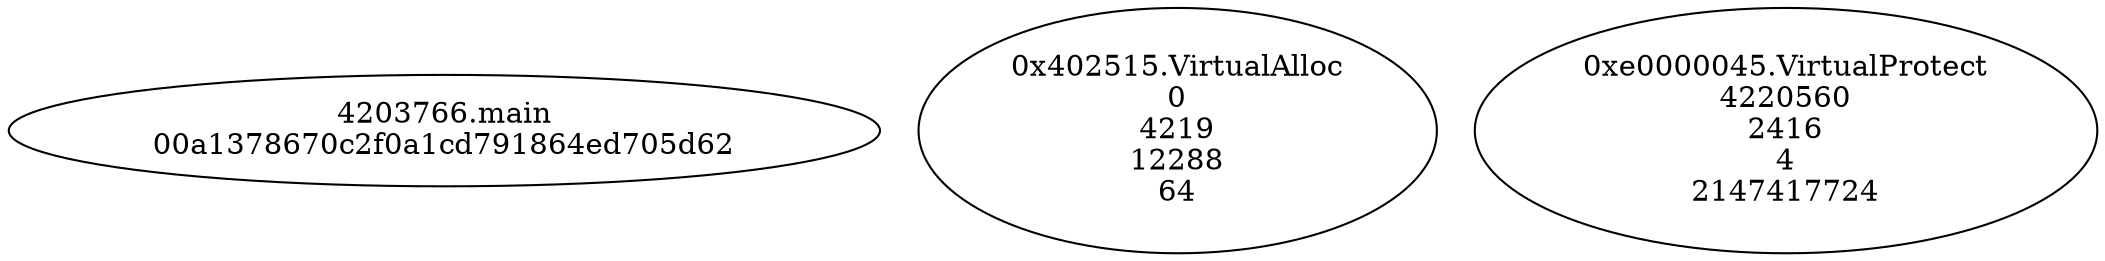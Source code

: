 // Global SCDG with merge call
digraph {
	0 [label="4203766.main
00a1378670c2f0a1cd791864ed705d62"]
	1 [label="0x402515.VirtualAlloc
0
4219
12288
64"]
	2 [label="0xe0000045.VirtualProtect
4220560
2416
4
2147417724"]
}
